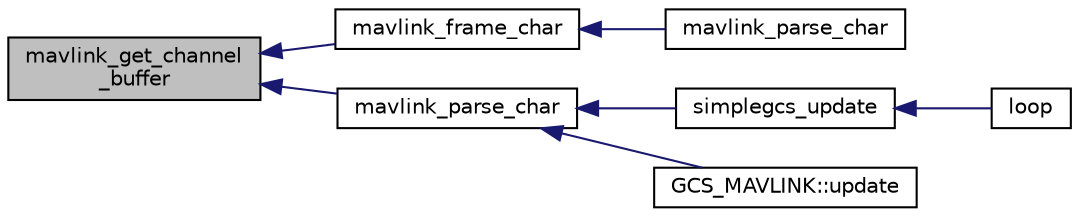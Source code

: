digraph "mavlink_get_channel_buffer"
{
 // INTERACTIVE_SVG=YES
  edge [fontname="Helvetica",fontsize="10",labelfontname="Helvetica",labelfontsize="10"];
  node [fontname="Helvetica",fontsize="10",shape=record];
  rankdir="LR";
  Node1 [label="mavlink_get_channel\l_buffer",height=0.2,width=0.4,color="black", fillcolor="grey75", style="filled" fontcolor="black"];
  Node1 -> Node2 [dir="back",color="midnightblue",fontsize="10",style="solid",fontname="Helvetica"];
  Node2 [label="mavlink_frame_char",height=0.2,width=0.4,color="black", fillcolor="white", style="filled",URL="$v1_80_2mavlink__helpers_8h.html#ab9ea03db8cd45ce94b64b508b087ebe6"];
  Node2 -> Node3 [dir="back",color="midnightblue",fontsize="10",style="solid",fontname="Helvetica"];
  Node3 [label="mavlink_parse_char",height=0.2,width=0.4,color="black", fillcolor="white", style="filled",URL="$v1_80_2mavlink__helpers_8h.html#ad91e8323cefc65965574c09e72365d7d"];
  Node1 -> Node4 [dir="back",color="midnightblue",fontsize="10",style="solid",fontname="Helvetica"];
  Node4 [label="mavlink_parse_char",height=0.2,width=0.4,color="black", fillcolor="white", style="filled",URL="$v0_89_2protocol_8h.html#ad91e8323cefc65965574c09e72365d7d"];
  Node4 -> Node5 [dir="back",color="midnightblue",fontsize="10",style="solid",fontname="Helvetica"];
  Node5 [label="simplegcs_update",height=0.2,width=0.4,color="black", fillcolor="white", style="filled",URL="$simplegcs_8h.html#a0e026fc9b23210373846b25cc141486d"];
  Node5 -> Node6 [dir="back",color="midnightblue",fontsize="10",style="solid",fontname="Helvetica"];
  Node6 [label="loop",height=0.2,width=0.4,color="black", fillcolor="white", style="filled",URL="$GCS__Console_2examples_2Console_2Console_8pde.html#a0b33edabd7f1c4e4a0bf32c67269be2f"];
  Node4 -> Node7 [dir="back",color="midnightblue",fontsize="10",style="solid",fontname="Helvetica"];
  Node7 [label="GCS_MAVLINK::update",height=0.2,width=0.4,color="black", fillcolor="white", style="filled",URL="$classGCS__MAVLINK.html#a7d8788ed53976a200971612229fe2533"];
}
